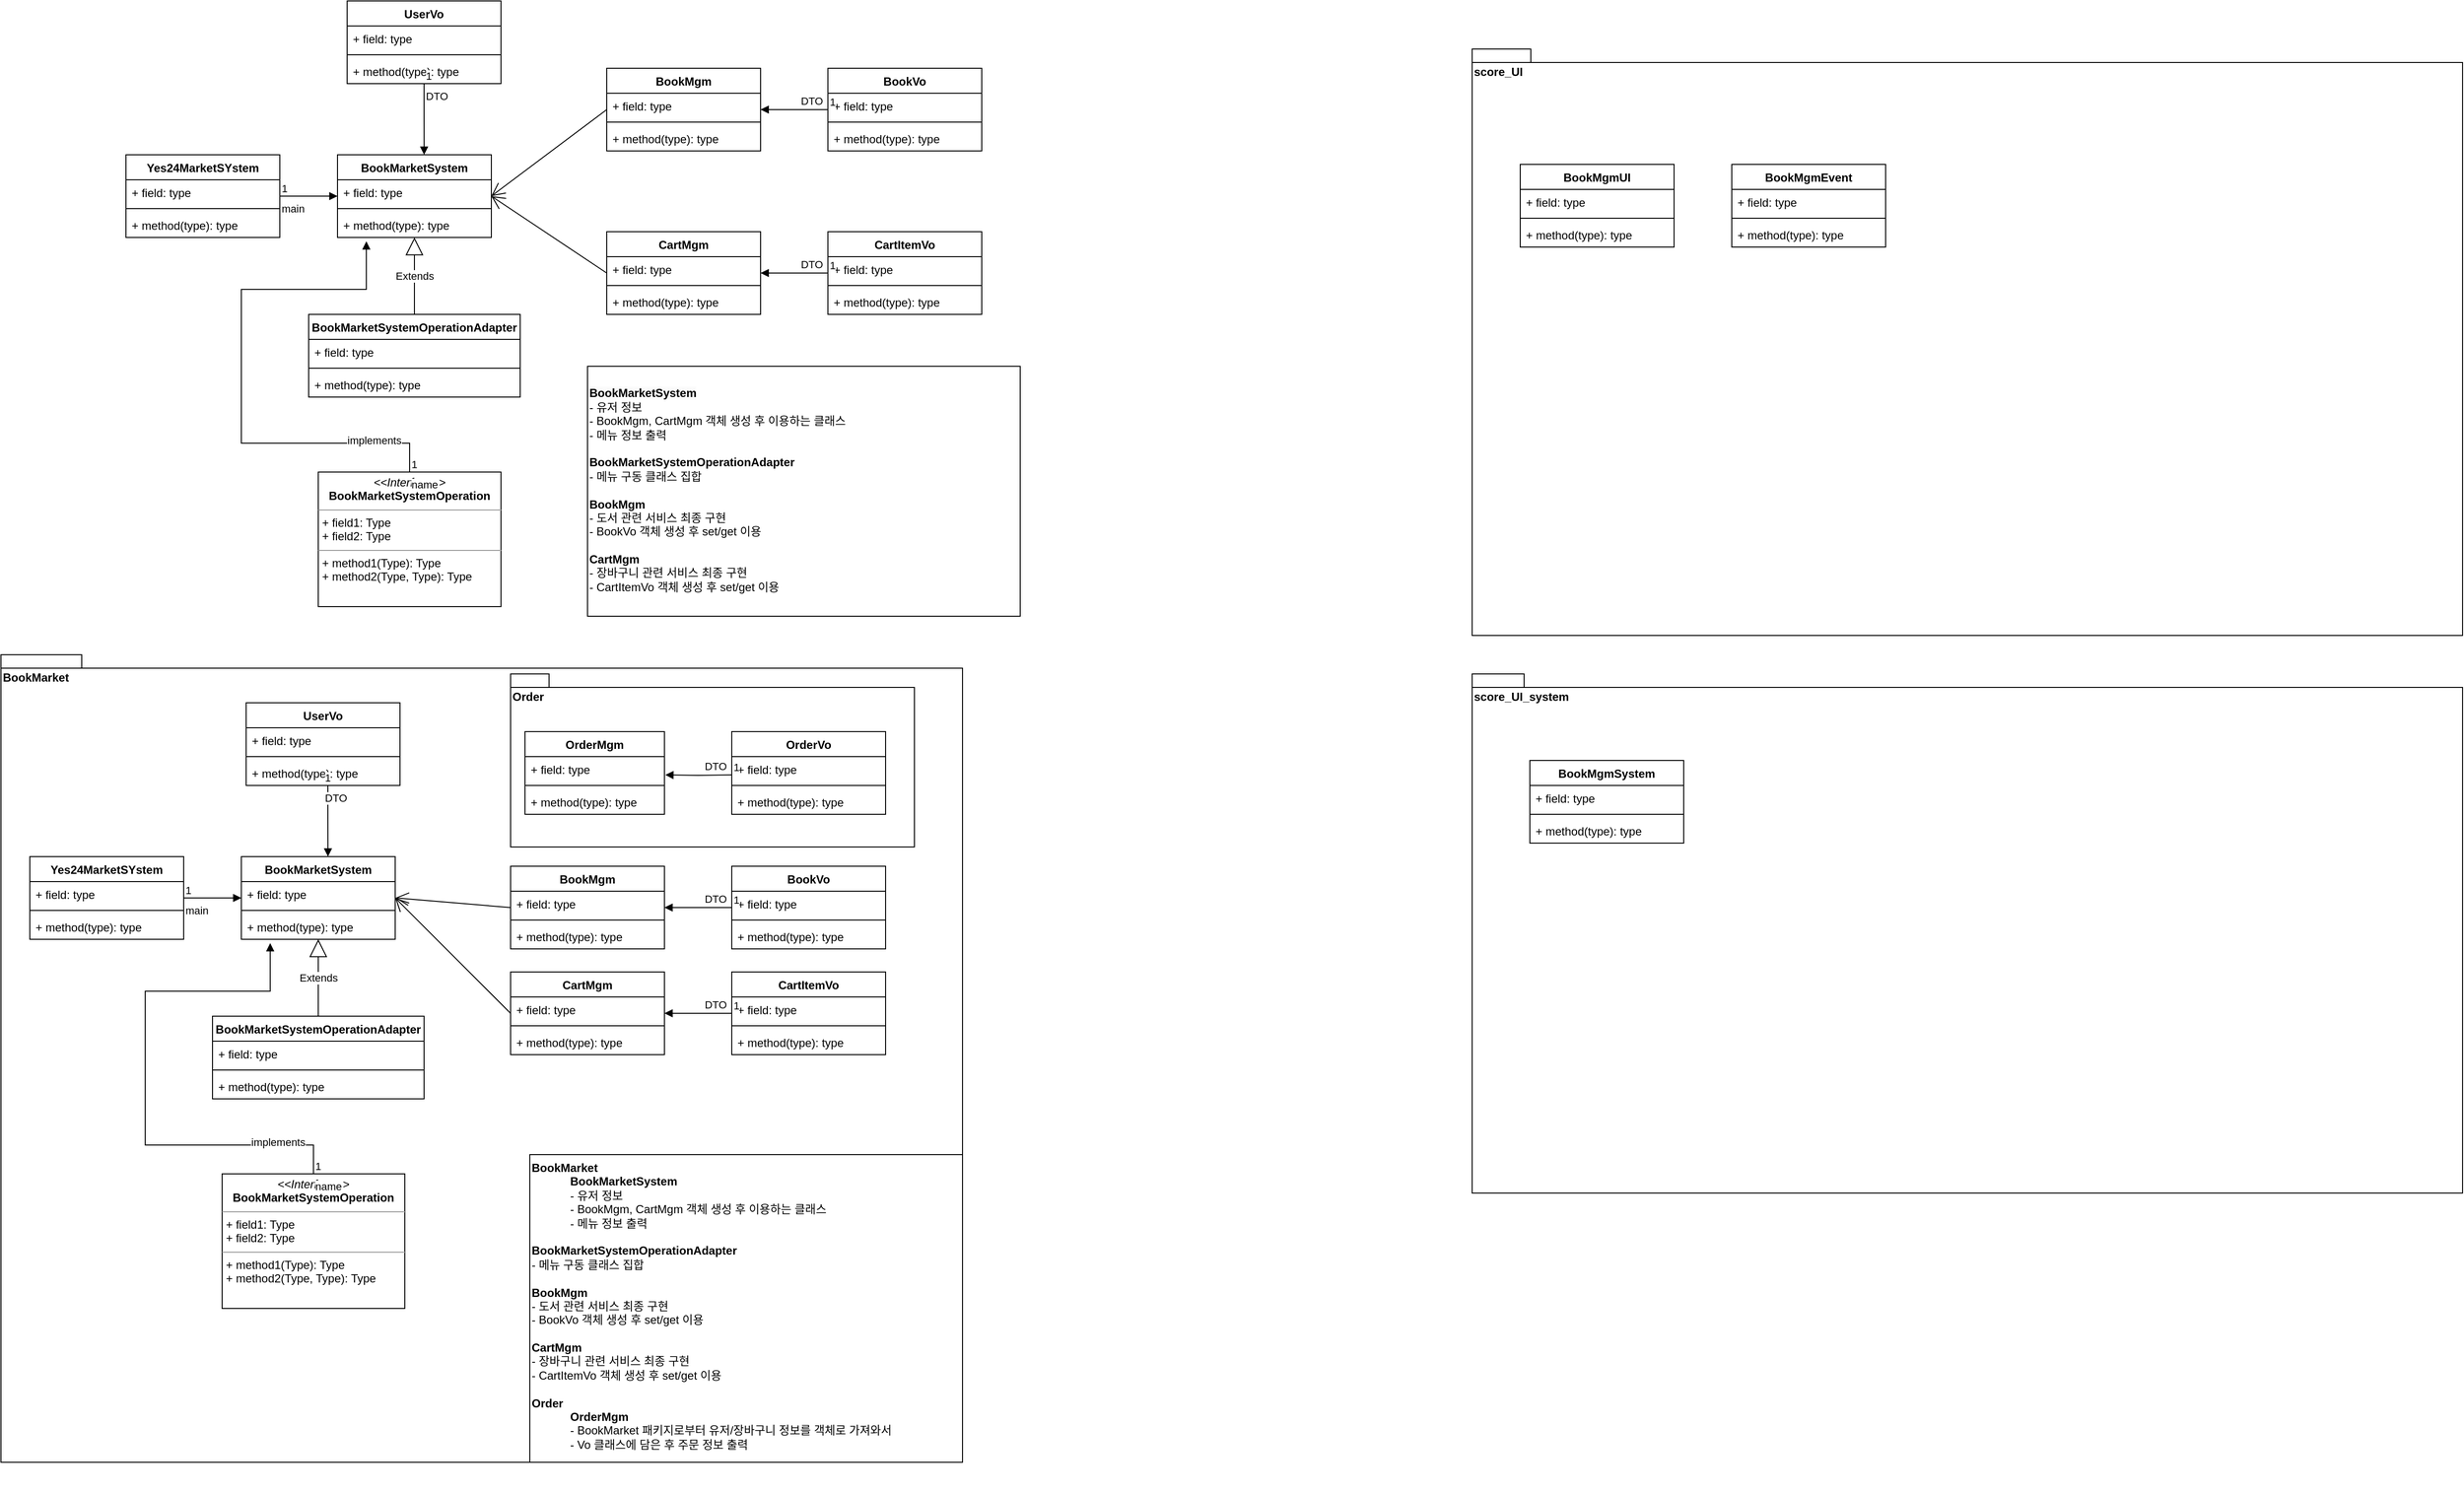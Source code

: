 <mxfile version="15.5.4" type="device"><diagram id="C5RBs43oDa-KdzZeNtuy" name="Page-1"><mxGraphModel dx="2778" dy="976" grid="1" gridSize="10" guides="1" tooltips="1" connect="1" arrows="1" fold="1" page="1" pageScale="1" pageWidth="827" pageHeight="1169" math="0" shadow="0"><root><mxCell id="WIyWlLk6GJQsqaUBKTNV-0"/><mxCell id="WIyWlLk6GJQsqaUBKTNV-1" parent="WIyWlLk6GJQsqaUBKTNV-0"/><mxCell id="LQN8bgo4I0z89hcwn47e-52" value="BookMarket" style="shape=folder;fontStyle=1;spacingTop=10;tabWidth=40;tabHeight=14;tabPosition=left;html=1;whiteSpace=wrap;align=left;verticalAlign=top;" parent="WIyWlLk6GJQsqaUBKTNV-1" vertex="1"><mxGeometry x="-370" y="720" width="1000" height="840" as="geometry"/></mxCell><mxCell id="460vNjcU1viaI7TTFJsn-0" value="BookMarketSystem" style="swimlane;fontStyle=1;align=center;verticalAlign=top;childLayout=stackLayout;horizontal=1;startSize=26;horizontalStack=0;resizeParent=1;resizeParentMax=0;resizeLast=0;collapsible=1;marginBottom=0;movable=1;resizable=1;rotatable=1;deletable=1;editable=1;connectable=1;" parent="WIyWlLk6GJQsqaUBKTNV-1" vertex="1"><mxGeometry x="-20" y="200" width="160" height="86" as="geometry"/></mxCell><mxCell id="460vNjcU1viaI7TTFJsn-1" value="+ field: type" style="text;strokeColor=none;fillColor=none;align=left;verticalAlign=top;spacingLeft=4;spacingRight=4;overflow=hidden;rotatable=0;points=[[0,0.5],[1,0.5]];portConstraint=eastwest;movable=0;resizable=0;deletable=0;editable=0;connectable=0;" parent="460vNjcU1viaI7TTFJsn-0" vertex="1"><mxGeometry y="26" width="160" height="26" as="geometry"/></mxCell><mxCell id="460vNjcU1viaI7TTFJsn-2" value="" style="line;strokeWidth=1;fillColor=none;align=left;verticalAlign=middle;spacingTop=-1;spacingLeft=3;spacingRight=3;rotatable=0;labelPosition=right;points=[];portConstraint=eastwest;movable=0;resizable=0;deletable=0;editable=0;connectable=0;" parent="460vNjcU1viaI7TTFJsn-0" vertex="1"><mxGeometry y="52" width="160" height="8" as="geometry"/></mxCell><mxCell id="460vNjcU1viaI7TTFJsn-3" value="+ method(type): type" style="text;strokeColor=none;fillColor=none;align=left;verticalAlign=top;spacingLeft=4;spacingRight=4;overflow=hidden;rotatable=0;points=[[0,0.5],[1,0.5]];portConstraint=eastwest;movable=0;resizable=0;deletable=0;editable=0;connectable=0;" parent="460vNjcU1viaI7TTFJsn-0" vertex="1"><mxGeometry y="60" width="160" height="26" as="geometry"/></mxCell><mxCell id="460vNjcU1viaI7TTFJsn-28" value="BookMarketSystemOperationAdapter&#10;&#10;" style="swimlane;fontStyle=1;align=center;verticalAlign=top;childLayout=stackLayout;horizontal=1;startSize=26;horizontalStack=0;resizeParent=1;resizeParentMax=0;resizeLast=0;collapsible=1;marginBottom=0;movable=1;resizable=1;rotatable=1;deletable=1;editable=1;connectable=1;" parent="WIyWlLk6GJQsqaUBKTNV-1" vertex="1"><mxGeometry x="-50" y="366" width="220" height="86" as="geometry"/></mxCell><mxCell id="460vNjcU1viaI7TTFJsn-29" value="+ field: type" style="text;strokeColor=none;fillColor=none;align=left;verticalAlign=top;spacingLeft=4;spacingRight=4;overflow=hidden;rotatable=1;points=[[0,0.5],[1,0.5]];portConstraint=eastwest;movable=1;resizable=1;deletable=1;editable=1;connectable=1;" parent="460vNjcU1viaI7TTFJsn-28" vertex="1"><mxGeometry y="26" width="220" height="26" as="geometry"/></mxCell><mxCell id="460vNjcU1viaI7TTFJsn-30" value="" style="line;strokeWidth=1;fillColor=none;align=left;verticalAlign=middle;spacingTop=-1;spacingLeft=3;spacingRight=3;rotatable=1;labelPosition=right;points=[];portConstraint=eastwest;movable=1;resizable=1;deletable=1;editable=1;connectable=1;" parent="460vNjcU1viaI7TTFJsn-28" vertex="1"><mxGeometry y="52" width="220" height="8" as="geometry"/></mxCell><mxCell id="460vNjcU1viaI7TTFJsn-31" value="+ method(type): type" style="text;strokeColor=none;fillColor=none;align=left;verticalAlign=top;spacingLeft=4;spacingRight=4;overflow=hidden;rotatable=1;points=[[0,0.5],[1,0.5]];portConstraint=eastwest;movable=1;resizable=1;deletable=1;editable=1;connectable=1;" parent="460vNjcU1viaI7TTFJsn-28" vertex="1"><mxGeometry y="60" width="220" height="26" as="geometry"/></mxCell><mxCell id="460vNjcU1viaI7TTFJsn-32" value="BookMgm&#10;" style="swimlane;fontStyle=1;align=center;verticalAlign=top;childLayout=stackLayout;horizontal=1;startSize=26;horizontalStack=0;resizeParent=1;resizeParentMax=0;resizeLast=0;collapsible=1;marginBottom=0;movable=1;resizable=1;rotatable=1;deletable=1;editable=1;connectable=1;" parent="WIyWlLk6GJQsqaUBKTNV-1" vertex="1"><mxGeometry x="260" y="110" width="160" height="86" as="geometry"/></mxCell><mxCell id="460vNjcU1viaI7TTFJsn-33" value="+ field: type" style="text;strokeColor=none;fillColor=none;align=left;verticalAlign=top;spacingLeft=4;spacingRight=4;overflow=hidden;rotatable=0;points=[[0,0.5],[1,0.5]];portConstraint=eastwest;movable=0;resizable=0;deletable=0;editable=0;connectable=0;" parent="460vNjcU1viaI7TTFJsn-32" vertex="1"><mxGeometry y="26" width="160" height="26" as="geometry"/></mxCell><mxCell id="460vNjcU1viaI7TTFJsn-34" value="" style="line;strokeWidth=1;fillColor=none;align=left;verticalAlign=middle;spacingTop=-1;spacingLeft=3;spacingRight=3;rotatable=0;labelPosition=right;points=[];portConstraint=eastwest;movable=0;resizable=0;deletable=0;editable=0;connectable=0;" parent="460vNjcU1viaI7TTFJsn-32" vertex="1"><mxGeometry y="52" width="160" height="8" as="geometry"/></mxCell><mxCell id="460vNjcU1viaI7TTFJsn-35" value="+ method(type): type" style="text;strokeColor=none;fillColor=none;align=left;verticalAlign=top;spacingLeft=4;spacingRight=4;overflow=hidden;rotatable=0;points=[[0,0.5],[1,0.5]];portConstraint=eastwest;movable=0;resizable=0;deletable=0;editable=0;connectable=0;" parent="460vNjcU1viaI7TTFJsn-32" vertex="1"><mxGeometry y="60" width="160" height="26" as="geometry"/></mxCell><mxCell id="460vNjcU1viaI7TTFJsn-36" value="BookVo" style="swimlane;fontStyle=1;align=center;verticalAlign=top;childLayout=stackLayout;horizontal=1;startSize=26;horizontalStack=0;resizeParent=1;resizeParentMax=0;resizeLast=0;collapsible=1;marginBottom=0;movable=1;resizable=1;rotatable=1;deletable=1;editable=1;connectable=1;" parent="WIyWlLk6GJQsqaUBKTNV-1" vertex="1"><mxGeometry x="490" y="110" width="160" height="86" as="geometry"/></mxCell><mxCell id="460vNjcU1viaI7TTFJsn-37" value="+ field: type" style="text;strokeColor=none;fillColor=none;align=left;verticalAlign=top;spacingLeft=4;spacingRight=4;overflow=hidden;rotatable=0;points=[[0,0.5],[1,0.5]];portConstraint=eastwest;movable=0;resizable=0;deletable=0;editable=0;connectable=0;" parent="460vNjcU1viaI7TTFJsn-36" vertex="1"><mxGeometry y="26" width="160" height="26" as="geometry"/></mxCell><mxCell id="460vNjcU1viaI7TTFJsn-38" value="" style="line;strokeWidth=1;fillColor=none;align=left;verticalAlign=middle;spacingTop=-1;spacingLeft=3;spacingRight=3;rotatable=0;labelPosition=right;points=[];portConstraint=eastwest;movable=0;resizable=0;deletable=0;editable=0;connectable=0;" parent="460vNjcU1viaI7TTFJsn-36" vertex="1"><mxGeometry y="52" width="160" height="8" as="geometry"/></mxCell><mxCell id="460vNjcU1viaI7TTFJsn-39" value="+ method(type): type" style="text;strokeColor=none;fillColor=none;align=left;verticalAlign=top;spacingLeft=4;spacingRight=4;overflow=hidden;rotatable=0;points=[[0,0.5],[1,0.5]];portConstraint=eastwest;movable=0;resizable=0;deletable=0;editable=0;connectable=0;" parent="460vNjcU1viaI7TTFJsn-36" vertex="1"><mxGeometry y="60" width="160" height="26" as="geometry"/></mxCell><mxCell id="460vNjcU1viaI7TTFJsn-40" value="CartItemVo" style="swimlane;fontStyle=1;align=center;verticalAlign=top;childLayout=stackLayout;horizontal=1;startSize=26;horizontalStack=0;resizeParent=1;resizeParentMax=0;resizeLast=0;collapsible=1;marginBottom=0;movable=1;resizable=1;rotatable=1;deletable=1;editable=1;connectable=1;" parent="WIyWlLk6GJQsqaUBKTNV-1" vertex="1"><mxGeometry x="490" y="280" width="160" height="86" as="geometry"/></mxCell><mxCell id="460vNjcU1viaI7TTFJsn-41" value="+ field: type" style="text;strokeColor=none;fillColor=none;align=left;verticalAlign=top;spacingLeft=4;spacingRight=4;overflow=hidden;rotatable=0;points=[[0,0.5],[1,0.5]];portConstraint=eastwest;movable=0;resizable=0;deletable=0;editable=0;connectable=0;" parent="460vNjcU1viaI7TTFJsn-40" vertex="1"><mxGeometry y="26" width="160" height="26" as="geometry"/></mxCell><mxCell id="460vNjcU1viaI7TTFJsn-42" value="" style="line;strokeWidth=1;fillColor=none;align=left;verticalAlign=middle;spacingTop=-1;spacingLeft=3;spacingRight=3;rotatable=0;labelPosition=right;points=[];portConstraint=eastwest;movable=0;resizable=0;deletable=0;editable=0;connectable=0;" parent="460vNjcU1viaI7TTFJsn-40" vertex="1"><mxGeometry y="52" width="160" height="8" as="geometry"/></mxCell><mxCell id="460vNjcU1viaI7TTFJsn-43" value="+ method(type): type" style="text;strokeColor=none;fillColor=none;align=left;verticalAlign=top;spacingLeft=4;spacingRight=4;overflow=hidden;rotatable=0;points=[[0,0.5],[1,0.5]];portConstraint=eastwest;movable=0;resizable=0;deletable=0;editable=0;connectable=0;" parent="460vNjcU1viaI7TTFJsn-40" vertex="1"><mxGeometry y="60" width="160" height="26" as="geometry"/></mxCell><mxCell id="460vNjcU1viaI7TTFJsn-44" value="CartMgm" style="swimlane;fontStyle=1;align=center;verticalAlign=top;childLayout=stackLayout;horizontal=1;startSize=26;horizontalStack=0;resizeParent=1;resizeParentMax=0;resizeLast=0;collapsible=1;marginBottom=0;movable=1;resizable=1;rotatable=1;deletable=1;editable=1;connectable=1;" parent="WIyWlLk6GJQsqaUBKTNV-1" vertex="1"><mxGeometry x="260" y="280" width="160" height="86" as="geometry"/></mxCell><mxCell id="460vNjcU1viaI7TTFJsn-45" value="+ field: type" style="text;strokeColor=none;fillColor=none;align=left;verticalAlign=top;spacingLeft=4;spacingRight=4;overflow=hidden;rotatable=0;points=[[0,0.5],[1,0.5]];portConstraint=eastwest;movable=0;resizable=0;deletable=0;editable=0;connectable=0;" parent="460vNjcU1viaI7TTFJsn-44" vertex="1"><mxGeometry y="26" width="160" height="26" as="geometry"/></mxCell><mxCell id="460vNjcU1viaI7TTFJsn-46" value="" style="line;strokeWidth=1;fillColor=none;align=left;verticalAlign=middle;spacingTop=-1;spacingLeft=3;spacingRight=3;rotatable=0;labelPosition=right;points=[];portConstraint=eastwest;movable=0;resizable=0;deletable=0;editable=0;connectable=0;" parent="460vNjcU1viaI7TTFJsn-44" vertex="1"><mxGeometry y="52" width="160" height="8" as="geometry"/></mxCell><mxCell id="460vNjcU1viaI7TTFJsn-47" value="+ method(type): type" style="text;strokeColor=none;fillColor=none;align=left;verticalAlign=top;spacingLeft=4;spacingRight=4;overflow=hidden;rotatable=0;points=[[0,0.5],[1,0.5]];portConstraint=eastwest;movable=0;resizable=0;deletable=0;editable=0;connectable=0;" parent="460vNjcU1viaI7TTFJsn-44" vertex="1"><mxGeometry y="60" width="160" height="26" as="geometry"/></mxCell><mxCell id="460vNjcU1viaI7TTFJsn-48" value="UserVo" style="swimlane;fontStyle=1;align=center;verticalAlign=top;childLayout=stackLayout;horizontal=1;startSize=26;horizontalStack=0;resizeParent=1;resizeParentMax=0;resizeLast=0;collapsible=1;marginBottom=0;movable=1;resizable=1;rotatable=1;deletable=1;editable=1;connectable=1;" parent="WIyWlLk6GJQsqaUBKTNV-1" vertex="1"><mxGeometry x="-10" y="40" width="160" height="86" as="geometry"/></mxCell><mxCell id="460vNjcU1viaI7TTFJsn-49" value="+ field: type" style="text;strokeColor=none;fillColor=none;align=left;verticalAlign=top;spacingLeft=4;spacingRight=4;overflow=hidden;rotatable=0;points=[[0,0.5],[1,0.5]];portConstraint=eastwest;movable=0;resizable=0;deletable=0;editable=0;connectable=0;" parent="460vNjcU1viaI7TTFJsn-48" vertex="1"><mxGeometry y="26" width="160" height="26" as="geometry"/></mxCell><mxCell id="460vNjcU1viaI7TTFJsn-50" value="" style="line;strokeWidth=1;fillColor=none;align=left;verticalAlign=middle;spacingTop=-1;spacingLeft=3;spacingRight=3;rotatable=0;labelPosition=right;points=[];portConstraint=eastwest;movable=0;resizable=0;deletable=0;editable=0;connectable=0;" parent="460vNjcU1viaI7TTFJsn-48" vertex="1"><mxGeometry y="52" width="160" height="8" as="geometry"/></mxCell><mxCell id="460vNjcU1viaI7TTFJsn-51" value="+ method(type): type" style="text;strokeColor=none;fillColor=none;align=left;verticalAlign=top;spacingLeft=4;spacingRight=4;overflow=hidden;rotatable=0;points=[[0,0.5],[1,0.5]];portConstraint=eastwest;movable=0;resizable=0;deletable=0;editable=0;connectable=0;" parent="460vNjcU1viaI7TTFJsn-48" vertex="1"><mxGeometry y="60" width="160" height="26" as="geometry"/></mxCell><mxCell id="460vNjcU1viaI7TTFJsn-52" value="Yes24MarketSYstem" style="swimlane;fontStyle=1;align=center;verticalAlign=top;childLayout=stackLayout;horizontal=1;startSize=26;horizontalStack=0;resizeParent=1;resizeParentMax=0;resizeLast=0;collapsible=1;marginBottom=0;movable=1;resizable=1;rotatable=1;deletable=1;editable=1;connectable=1;" parent="WIyWlLk6GJQsqaUBKTNV-1" vertex="1"><mxGeometry x="-240" y="200" width="160" height="86" as="geometry"/></mxCell><mxCell id="460vNjcU1viaI7TTFJsn-53" value="+ field: type" style="text;strokeColor=none;fillColor=none;align=left;verticalAlign=top;spacingLeft=4;spacingRight=4;overflow=hidden;rotatable=0;points=[[0,0.5],[1,0.5]];portConstraint=eastwest;movable=0;resizable=0;deletable=0;editable=0;connectable=0;" parent="460vNjcU1viaI7TTFJsn-52" vertex="1"><mxGeometry y="26" width="160" height="26" as="geometry"/></mxCell><mxCell id="460vNjcU1viaI7TTFJsn-54" value="" style="line;strokeWidth=1;fillColor=none;align=left;verticalAlign=middle;spacingTop=-1;spacingLeft=3;spacingRight=3;rotatable=0;labelPosition=right;points=[];portConstraint=eastwest;movable=0;resizable=0;deletable=0;editable=0;connectable=0;" parent="460vNjcU1viaI7TTFJsn-52" vertex="1"><mxGeometry y="52" width="160" height="8" as="geometry"/></mxCell><mxCell id="460vNjcU1viaI7TTFJsn-55" value="+ method(type): type" style="text;strokeColor=none;fillColor=none;align=left;verticalAlign=top;spacingLeft=4;spacingRight=4;overflow=hidden;rotatable=0;points=[[0,0.5],[1,0.5]];portConstraint=eastwest;movable=0;resizable=0;deletable=0;editable=0;connectable=0;" parent="460vNjcU1viaI7TTFJsn-52" vertex="1"><mxGeometry y="60" width="160" height="26" as="geometry"/></mxCell><mxCell id="460vNjcU1viaI7TTFJsn-57" value="&lt;p style=&quot;margin: 0px ; margin-top: 4px ; text-align: center&quot;&gt;&lt;i&gt;&amp;lt;&amp;lt;Interface&amp;gt;&amp;gt;&lt;/i&gt;&lt;br&gt;&lt;b&gt;BookMarketSystemOperation&lt;/b&gt;&lt;/p&gt;&lt;hr size=&quot;1&quot;&gt;&lt;p style=&quot;margin: 0px ; margin-left: 4px&quot;&gt;+ field1: Type&lt;br&gt;+ field2: Type&lt;/p&gt;&lt;hr size=&quot;1&quot;&gt;&lt;p style=&quot;margin: 0px ; margin-left: 4px&quot;&gt;+ method1(Type): Type&lt;br&gt;+ method2(Type, Type): Type&lt;/p&gt;" style="verticalAlign=top;align=left;overflow=fill;fontSize=12;fontFamily=Helvetica;html=1;" parent="WIyWlLk6GJQsqaUBKTNV-1" vertex="1"><mxGeometry x="-40" y="530" width="190" height="140" as="geometry"/></mxCell><mxCell id="460vNjcU1viaI7TTFJsn-60" value="Extends" style="endArrow=block;endSize=16;endFill=0;html=1;rounded=0;exitX=0.5;exitY=0;exitDx=0;exitDy=0;entryX=0.5;entryY=1;entryDx=0;entryDy=0;" parent="WIyWlLk6GJQsqaUBKTNV-1" source="460vNjcU1viaI7TTFJsn-28" target="460vNjcU1viaI7TTFJsn-0" edge="1"><mxGeometry width="160" relative="1" as="geometry"><mxPoint x="310" y="280" as="sourcePoint"/><mxPoint x="470" y="280" as="targetPoint"/></mxGeometry></mxCell><mxCell id="460vNjcU1viaI7TTFJsn-62" value="main" style="endArrow=block;endFill=1;html=1;edgeStyle=orthogonalEdgeStyle;align=left;verticalAlign=top;rounded=0;exitX=1;exitY=0.5;exitDx=0;exitDy=0;entryX=0;entryY=0.5;entryDx=0;entryDy=0;" parent="WIyWlLk6GJQsqaUBKTNV-1" source="460vNjcU1viaI7TTFJsn-52" target="460vNjcU1viaI7TTFJsn-0" edge="1"><mxGeometry x="-1" relative="1" as="geometry"><mxPoint x="310" y="280" as="sourcePoint"/><mxPoint x="470" y="280" as="targetPoint"/></mxGeometry></mxCell><mxCell id="460vNjcU1viaI7TTFJsn-63" value="1" style="edgeLabel;resizable=0;html=1;align=left;verticalAlign=bottom;" parent="460vNjcU1viaI7TTFJsn-62" connectable="0" vertex="1"><mxGeometry x="-1" relative="1" as="geometry"/></mxCell><mxCell id="460vNjcU1viaI7TTFJsn-64" value="DTO" style="endArrow=block;endFill=1;html=1;edgeStyle=orthogonalEdgeStyle;align=left;verticalAlign=top;rounded=0;exitX=0.5;exitY=1;exitDx=0;exitDy=0;entryX=0.563;entryY=0;entryDx=0;entryDy=0;entryPerimeter=0;" parent="WIyWlLk6GJQsqaUBKTNV-1" source="460vNjcU1viaI7TTFJsn-48" target="460vNjcU1viaI7TTFJsn-0" edge="1"><mxGeometry x="-1" relative="1" as="geometry"><mxPoint x="220" y="160" as="sourcePoint"/><mxPoint x="380" y="160" as="targetPoint"/><Array as="points"><mxPoint x="70" y="160"/><mxPoint x="70" y="160"/></Array></mxGeometry></mxCell><mxCell id="460vNjcU1viaI7TTFJsn-65" value="1" style="edgeLabel;resizable=0;html=1;align=left;verticalAlign=bottom;" parent="460vNjcU1viaI7TTFJsn-64" connectable="0" vertex="1"><mxGeometry x="-1" relative="1" as="geometry"/></mxCell><mxCell id="460vNjcU1viaI7TTFJsn-66" value="name" style="endArrow=block;endFill=1;html=1;edgeStyle=orthogonalEdgeStyle;align=left;verticalAlign=top;rounded=0;exitX=0.5;exitY=0;exitDx=0;exitDy=0;" parent="WIyWlLk6GJQsqaUBKTNV-1" source="460vNjcU1viaI7TTFJsn-57" edge="1"><mxGeometry x="-1" relative="1" as="geometry"><mxPoint x="220" y="490" as="sourcePoint"/><mxPoint x="10" y="290" as="targetPoint"/><Array as="points"><mxPoint x="55" y="500"/><mxPoint x="-120" y="500"/><mxPoint x="-120" y="340"/><mxPoint x="10" y="340"/></Array></mxGeometry></mxCell><mxCell id="460vNjcU1viaI7TTFJsn-67" value="1" style="edgeLabel;resizable=0;html=1;align=left;verticalAlign=bottom;" parent="460vNjcU1viaI7TTFJsn-66" connectable="0" vertex="1"><mxGeometry x="-1" relative="1" as="geometry"/></mxCell><mxCell id="460vNjcU1viaI7TTFJsn-68" value="implements" style="edgeLabel;html=1;align=center;verticalAlign=middle;resizable=0;points=[];" parent="460vNjcU1viaI7TTFJsn-66" vertex="1" connectable="0"><mxGeometry x="-0.755" y="-3" relative="1" as="geometry"><mxPoint as="offset"/></mxGeometry></mxCell><mxCell id="460vNjcU1viaI7TTFJsn-69" value="DTO" style="endArrow=block;endFill=1;html=1;edgeStyle=orthogonalEdgeStyle;align=right;verticalAlign=bottom;rounded=0;exitX=0;exitY=0.5;exitDx=0;exitDy=0;entryX=1;entryY=0.5;entryDx=0;entryDy=0;labelPosition=left;verticalLabelPosition=top;" parent="WIyWlLk6GJQsqaUBKTNV-1" source="460vNjcU1viaI7TTFJsn-36" target="460vNjcU1viaI7TTFJsn-32" edge="1"><mxGeometry x="-0.892" relative="1" as="geometry"><mxPoint x="140" y="136.0" as="sourcePoint"/><mxPoint x="140.08" y="210" as="targetPoint"/><Array as="points"/><mxPoint as="offset"/></mxGeometry></mxCell><mxCell id="460vNjcU1viaI7TTFJsn-70" value="1" style="edgeLabel;resizable=0;html=1;align=left;verticalAlign=bottom;" parent="460vNjcU1viaI7TTFJsn-69" connectable="0" vertex="1"><mxGeometry x="-1" relative="1" as="geometry"/></mxCell><mxCell id="460vNjcU1viaI7TTFJsn-76" value="DTO" style="endArrow=block;endFill=1;html=1;edgeStyle=orthogonalEdgeStyle;align=right;verticalAlign=bottom;rounded=0;exitX=0;exitY=0.5;exitDx=0;exitDy=0;entryX=1;entryY=0.5;entryDx=0;entryDy=0;labelPosition=left;verticalLabelPosition=top;" parent="WIyWlLk6GJQsqaUBKTNV-1" source="460vNjcU1viaI7TTFJsn-40" target="460vNjcU1viaI7TTFJsn-44" edge="1"><mxGeometry x="-0.892" relative="1" as="geometry"><mxPoint x="500" y="212.0" as="sourcePoint"/><mxPoint x="430" y="212.0" as="targetPoint"/><Array as="points"/><mxPoint as="offset"/></mxGeometry></mxCell><mxCell id="460vNjcU1viaI7TTFJsn-77" value="1" style="edgeLabel;resizable=0;html=1;align=left;verticalAlign=bottom;" parent="460vNjcU1viaI7TTFJsn-76" connectable="0" vertex="1"><mxGeometry x="-1" relative="1" as="geometry"/></mxCell><mxCell id="460vNjcU1viaI7TTFJsn-78" value="" style="endArrow=open;endFill=1;endSize=12;html=1;rounded=0;exitX=0;exitY=0.5;exitDx=0;exitDy=0;entryX=1;entryY=0.5;entryDx=0;entryDy=0;" parent="WIyWlLk6GJQsqaUBKTNV-1" source="460vNjcU1viaI7TTFJsn-32" target="460vNjcU1viaI7TTFJsn-0" edge="1"><mxGeometry width="160" relative="1" as="geometry"><mxPoint x="220" y="270" as="sourcePoint"/><mxPoint x="380" y="270" as="targetPoint"/></mxGeometry></mxCell><mxCell id="460vNjcU1viaI7TTFJsn-79" value="" style="endArrow=open;endFill=1;endSize=12;html=1;rounded=0;exitX=0;exitY=0.5;exitDx=0;exitDy=0;entryX=1;entryY=0.5;entryDx=0;entryDy=0;" parent="WIyWlLk6GJQsqaUBKTNV-1" source="460vNjcU1viaI7TTFJsn-44" target="460vNjcU1viaI7TTFJsn-0" edge="1"><mxGeometry width="160" relative="1" as="geometry"><mxPoint x="220" y="270" as="sourcePoint"/><mxPoint x="380" y="270" as="targetPoint"/></mxGeometry></mxCell><mxCell id="hhYMXP6VlpOht1bkVE_R-0" value="&lt;br&gt;&lt;span style=&quot;color: rgb(0, 0, 0); font-family: Helvetica; font-size: 12px; font-style: normal; font-variant-ligatures: normal; font-variant-caps: normal; font-weight: 700; letter-spacing: normal; orphans: 2; text-indent: 0px; text-transform: none; widows: 2; word-spacing: 0px; -webkit-text-stroke-width: 0px; background-color: rgb(251, 251, 251); text-decoration-thickness: initial; text-decoration-style: initial; text-decoration-color: initial; float: none; display: inline !important;&quot;&gt;BookMarketSystem&lt;/span&gt;&lt;br&gt;- 유저 정보&lt;br&gt;- BookMgm, CartMgm 객체 생성 후 이용하는 클래스&lt;br&gt;- 메뉴 정보 출력&lt;br&gt;&lt;br&gt;&lt;b&gt;BookMarketSystemOperationAdapter&lt;/b&gt;&lt;br&gt;&lt;div style=&quot;border-color: var(--border-color); padding: 0px; margin: 0px;&quot;&gt;- 메뉴 구동 클래스 집합&lt;/div&gt;&lt;div style=&quot;border-color: var(--border-color); padding: 0px; margin: 0px;&quot;&gt;&lt;br&gt;&lt;/div&gt;&lt;div style=&quot;border-color: var(--border-color); padding: 0px; margin: 0px;&quot;&gt;&lt;b&gt;BookMgm&lt;/b&gt;&lt;div style=&quot;border-color: var(--border-color); padding: 0px; margin: 0px;&quot;&gt;- 도서 관련 서비스 최종 구현&lt;/div&gt;&lt;div style=&quot;border-color: var(--border-color); padding: 0px; margin: 0px;&quot;&gt;- BookVo 객체 생성 후 set/get 이용&lt;/div&gt;&lt;div style=&quot;border-color: var(--border-color); padding: 0px; margin: 0px;&quot;&gt;&lt;br&gt;&lt;/div&gt;&lt;div style=&quot;border-color: var(--border-color); padding: 0px; margin: 0px;&quot;&gt;&lt;b&gt;CartMgm&lt;/b&gt;&lt;/div&gt;&lt;div style=&quot;border-color: var(--border-color); padding: 0px; margin: 0px;&quot;&gt;- 장바구니 관련 서비스 최종 구현&lt;/div&gt;&lt;div style=&quot;border-color: var(--border-color); padding: 0px; margin: 0px;&quot;&gt;- CartItemVo 객체 생성 후 set/get 이용&lt;/div&gt;&lt;/div&gt;" style="whiteSpace=wrap;html=1;align=left;verticalAlign=top;" parent="WIyWlLk6GJQsqaUBKTNV-1" vertex="1"><mxGeometry x="240" y="420" width="450" height="260" as="geometry"/></mxCell><mxCell id="LQN8bgo4I0z89hcwn47e-0" value="BookMarketSystem" style="swimlane;fontStyle=1;align=center;verticalAlign=top;childLayout=stackLayout;horizontal=1;startSize=26;horizontalStack=0;resizeParent=1;resizeParentMax=0;resizeLast=0;collapsible=1;marginBottom=0;movable=1;resizable=1;rotatable=1;deletable=1;editable=1;connectable=1;" parent="WIyWlLk6GJQsqaUBKTNV-1" vertex="1"><mxGeometry x="-120" y="930" width="160" height="86" as="geometry"/></mxCell><mxCell id="LQN8bgo4I0z89hcwn47e-1" value="+ field: type" style="text;strokeColor=none;fillColor=none;align=left;verticalAlign=top;spacingLeft=4;spacingRight=4;overflow=hidden;rotatable=0;points=[[0,0.5],[1,0.5]];portConstraint=eastwest;movable=0;resizable=0;deletable=0;editable=0;connectable=0;" parent="LQN8bgo4I0z89hcwn47e-0" vertex="1"><mxGeometry y="26" width="160" height="26" as="geometry"/></mxCell><mxCell id="LQN8bgo4I0z89hcwn47e-2" value="" style="line;strokeWidth=1;fillColor=none;align=left;verticalAlign=middle;spacingTop=-1;spacingLeft=3;spacingRight=3;rotatable=0;labelPosition=right;points=[];portConstraint=eastwest;movable=0;resizable=0;deletable=0;editable=0;connectable=0;" parent="LQN8bgo4I0z89hcwn47e-0" vertex="1"><mxGeometry y="52" width="160" height="8" as="geometry"/></mxCell><mxCell id="LQN8bgo4I0z89hcwn47e-3" value="+ method(type): type" style="text;strokeColor=none;fillColor=none;align=left;verticalAlign=top;spacingLeft=4;spacingRight=4;overflow=hidden;rotatable=0;points=[[0,0.5],[1,0.5]];portConstraint=eastwest;movable=0;resizable=0;deletable=0;editable=0;connectable=0;" parent="LQN8bgo4I0z89hcwn47e-0" vertex="1"><mxGeometry y="60" width="160" height="26" as="geometry"/></mxCell><mxCell id="LQN8bgo4I0z89hcwn47e-4" value="BookMarketSystemOperationAdapter&#10;&#10;" style="swimlane;fontStyle=1;align=center;verticalAlign=top;childLayout=stackLayout;horizontal=1;startSize=26;horizontalStack=0;resizeParent=1;resizeParentMax=0;resizeLast=0;collapsible=1;marginBottom=0;movable=1;resizable=1;rotatable=1;deletable=1;editable=1;connectable=1;" parent="WIyWlLk6GJQsqaUBKTNV-1" vertex="1"><mxGeometry x="-150" y="1096" width="220" height="86" as="geometry"/></mxCell><mxCell id="LQN8bgo4I0z89hcwn47e-5" value="+ field: type" style="text;strokeColor=none;fillColor=none;align=left;verticalAlign=top;spacingLeft=4;spacingRight=4;overflow=hidden;rotatable=1;points=[[0,0.5],[1,0.5]];portConstraint=eastwest;movable=1;resizable=1;deletable=1;editable=1;connectable=1;" parent="LQN8bgo4I0z89hcwn47e-4" vertex="1"><mxGeometry y="26" width="220" height="26" as="geometry"/></mxCell><mxCell id="LQN8bgo4I0z89hcwn47e-6" value="" style="line;strokeWidth=1;fillColor=none;align=left;verticalAlign=middle;spacingTop=-1;spacingLeft=3;spacingRight=3;rotatable=1;labelPosition=right;points=[];portConstraint=eastwest;movable=1;resizable=1;deletable=1;editable=1;connectable=1;" parent="LQN8bgo4I0z89hcwn47e-4" vertex="1"><mxGeometry y="52" width="220" height="8" as="geometry"/></mxCell><mxCell id="LQN8bgo4I0z89hcwn47e-7" value="+ method(type): type" style="text;strokeColor=none;fillColor=none;align=left;verticalAlign=top;spacingLeft=4;spacingRight=4;overflow=hidden;rotatable=1;points=[[0,0.5],[1,0.5]];portConstraint=eastwest;movable=1;resizable=1;deletable=1;editable=1;connectable=1;" parent="LQN8bgo4I0z89hcwn47e-4" vertex="1"><mxGeometry y="60" width="220" height="26" as="geometry"/></mxCell><mxCell id="LQN8bgo4I0z89hcwn47e-8" value="BookMgm&#10;" style="swimlane;fontStyle=1;align=center;verticalAlign=top;childLayout=stackLayout;horizontal=1;startSize=26;horizontalStack=0;resizeParent=1;resizeParentMax=0;resizeLast=0;collapsible=1;marginBottom=0;movable=1;resizable=1;rotatable=1;deletable=1;editable=1;connectable=1;" parent="WIyWlLk6GJQsqaUBKTNV-1" vertex="1"><mxGeometry x="160" y="940" width="160" height="86" as="geometry"/></mxCell><mxCell id="LQN8bgo4I0z89hcwn47e-9" value="+ field: type" style="text;strokeColor=none;fillColor=none;align=left;verticalAlign=top;spacingLeft=4;spacingRight=4;overflow=hidden;rotatable=0;points=[[0,0.5],[1,0.5]];portConstraint=eastwest;movable=0;resizable=0;deletable=0;editable=0;connectable=0;" parent="LQN8bgo4I0z89hcwn47e-8" vertex="1"><mxGeometry y="26" width="160" height="26" as="geometry"/></mxCell><mxCell id="LQN8bgo4I0z89hcwn47e-10" value="" style="line;strokeWidth=1;fillColor=none;align=left;verticalAlign=middle;spacingTop=-1;spacingLeft=3;spacingRight=3;rotatable=0;labelPosition=right;points=[];portConstraint=eastwest;movable=0;resizable=0;deletable=0;editable=0;connectable=0;" parent="LQN8bgo4I0z89hcwn47e-8" vertex="1"><mxGeometry y="52" width="160" height="8" as="geometry"/></mxCell><mxCell id="LQN8bgo4I0z89hcwn47e-11" value="+ method(type): type" style="text;strokeColor=none;fillColor=none;align=left;verticalAlign=top;spacingLeft=4;spacingRight=4;overflow=hidden;rotatable=0;points=[[0,0.5],[1,0.5]];portConstraint=eastwest;movable=0;resizable=0;deletable=0;editable=0;connectable=0;" parent="LQN8bgo4I0z89hcwn47e-8" vertex="1"><mxGeometry y="60" width="160" height="26" as="geometry"/></mxCell><mxCell id="LQN8bgo4I0z89hcwn47e-12" value="BookVo" style="swimlane;fontStyle=1;align=center;verticalAlign=top;childLayout=stackLayout;horizontal=1;startSize=26;horizontalStack=0;resizeParent=1;resizeParentMax=0;resizeLast=0;collapsible=1;marginBottom=0;movable=1;resizable=1;rotatable=1;deletable=1;editable=1;connectable=1;" parent="WIyWlLk6GJQsqaUBKTNV-1" vertex="1"><mxGeometry x="390" y="940" width="160" height="86" as="geometry"/></mxCell><mxCell id="LQN8bgo4I0z89hcwn47e-13" value="+ field: type" style="text;strokeColor=none;fillColor=none;align=left;verticalAlign=top;spacingLeft=4;spacingRight=4;overflow=hidden;rotatable=0;points=[[0,0.5],[1,0.5]];portConstraint=eastwest;movable=0;resizable=0;deletable=0;editable=0;connectable=0;" parent="LQN8bgo4I0z89hcwn47e-12" vertex="1"><mxGeometry y="26" width="160" height="26" as="geometry"/></mxCell><mxCell id="LQN8bgo4I0z89hcwn47e-14" value="" style="line;strokeWidth=1;fillColor=none;align=left;verticalAlign=middle;spacingTop=-1;spacingLeft=3;spacingRight=3;rotatable=0;labelPosition=right;points=[];portConstraint=eastwest;movable=0;resizable=0;deletable=0;editable=0;connectable=0;" parent="LQN8bgo4I0z89hcwn47e-12" vertex="1"><mxGeometry y="52" width="160" height="8" as="geometry"/></mxCell><mxCell id="LQN8bgo4I0z89hcwn47e-15" value="+ method(type): type" style="text;strokeColor=none;fillColor=none;align=left;verticalAlign=top;spacingLeft=4;spacingRight=4;overflow=hidden;rotatable=0;points=[[0,0.5],[1,0.5]];portConstraint=eastwest;movable=0;resizable=0;deletable=0;editable=0;connectable=0;" parent="LQN8bgo4I0z89hcwn47e-12" vertex="1"><mxGeometry y="60" width="160" height="26" as="geometry"/></mxCell><mxCell id="LQN8bgo4I0z89hcwn47e-16" value="CartItemVo" style="swimlane;fontStyle=1;align=center;verticalAlign=top;childLayout=stackLayout;horizontal=1;startSize=26;horizontalStack=0;resizeParent=1;resizeParentMax=0;resizeLast=0;collapsible=1;marginBottom=0;movable=1;resizable=1;rotatable=1;deletable=1;editable=1;connectable=1;" parent="WIyWlLk6GJQsqaUBKTNV-1" vertex="1"><mxGeometry x="390" y="1050" width="160" height="86" as="geometry"/></mxCell><mxCell id="LQN8bgo4I0z89hcwn47e-17" value="+ field: type" style="text;strokeColor=none;fillColor=none;align=left;verticalAlign=top;spacingLeft=4;spacingRight=4;overflow=hidden;rotatable=0;points=[[0,0.5],[1,0.5]];portConstraint=eastwest;movable=0;resizable=0;deletable=0;editable=0;connectable=0;" parent="LQN8bgo4I0z89hcwn47e-16" vertex="1"><mxGeometry y="26" width="160" height="26" as="geometry"/></mxCell><mxCell id="LQN8bgo4I0z89hcwn47e-18" value="" style="line;strokeWidth=1;fillColor=none;align=left;verticalAlign=middle;spacingTop=-1;spacingLeft=3;spacingRight=3;rotatable=0;labelPosition=right;points=[];portConstraint=eastwest;movable=0;resizable=0;deletable=0;editable=0;connectable=0;" parent="LQN8bgo4I0z89hcwn47e-16" vertex="1"><mxGeometry y="52" width="160" height="8" as="geometry"/></mxCell><mxCell id="LQN8bgo4I0z89hcwn47e-19" value="+ method(type): type" style="text;strokeColor=none;fillColor=none;align=left;verticalAlign=top;spacingLeft=4;spacingRight=4;overflow=hidden;rotatable=0;points=[[0,0.5],[1,0.5]];portConstraint=eastwest;movable=0;resizable=0;deletable=0;editable=0;connectable=0;" parent="LQN8bgo4I0z89hcwn47e-16" vertex="1"><mxGeometry y="60" width="160" height="26" as="geometry"/></mxCell><mxCell id="LQN8bgo4I0z89hcwn47e-20" value="CartMgm" style="swimlane;fontStyle=1;align=center;verticalAlign=top;childLayout=stackLayout;horizontal=1;startSize=26;horizontalStack=0;resizeParent=1;resizeParentMax=0;resizeLast=0;collapsible=1;marginBottom=0;movable=1;resizable=1;rotatable=1;deletable=1;editable=1;connectable=1;" parent="WIyWlLk6GJQsqaUBKTNV-1" vertex="1"><mxGeometry x="160" y="1050" width="160" height="86" as="geometry"/></mxCell><mxCell id="LQN8bgo4I0z89hcwn47e-21" value="+ field: type" style="text;strokeColor=none;fillColor=none;align=left;verticalAlign=top;spacingLeft=4;spacingRight=4;overflow=hidden;rotatable=0;points=[[0,0.5],[1,0.5]];portConstraint=eastwest;movable=0;resizable=0;deletable=0;editable=0;connectable=0;" parent="LQN8bgo4I0z89hcwn47e-20" vertex="1"><mxGeometry y="26" width="160" height="26" as="geometry"/></mxCell><mxCell id="LQN8bgo4I0z89hcwn47e-22" value="" style="line;strokeWidth=1;fillColor=none;align=left;verticalAlign=middle;spacingTop=-1;spacingLeft=3;spacingRight=3;rotatable=0;labelPosition=right;points=[];portConstraint=eastwest;movable=0;resizable=0;deletable=0;editable=0;connectable=0;" parent="LQN8bgo4I0z89hcwn47e-20" vertex="1"><mxGeometry y="52" width="160" height="8" as="geometry"/></mxCell><mxCell id="LQN8bgo4I0z89hcwn47e-23" value="+ method(type): type" style="text;strokeColor=none;fillColor=none;align=left;verticalAlign=top;spacingLeft=4;spacingRight=4;overflow=hidden;rotatable=0;points=[[0,0.5],[1,0.5]];portConstraint=eastwest;movable=0;resizable=0;deletable=0;editable=0;connectable=0;" parent="LQN8bgo4I0z89hcwn47e-20" vertex="1"><mxGeometry y="60" width="160" height="26" as="geometry"/></mxCell><mxCell id="LQN8bgo4I0z89hcwn47e-24" value="UserVo" style="swimlane;fontStyle=1;align=center;verticalAlign=top;childLayout=stackLayout;horizontal=1;startSize=26;horizontalStack=0;resizeParent=1;resizeParentMax=0;resizeLast=0;collapsible=1;marginBottom=0;movable=1;resizable=1;rotatable=1;deletable=1;editable=1;connectable=1;" parent="WIyWlLk6GJQsqaUBKTNV-1" vertex="1"><mxGeometry x="-115" y="770" width="160" height="86" as="geometry"/></mxCell><mxCell id="LQN8bgo4I0z89hcwn47e-25" value="+ field: type" style="text;strokeColor=none;fillColor=none;align=left;verticalAlign=top;spacingLeft=4;spacingRight=4;overflow=hidden;rotatable=0;points=[[0,0.5],[1,0.5]];portConstraint=eastwest;movable=0;resizable=0;deletable=0;editable=0;connectable=0;" parent="LQN8bgo4I0z89hcwn47e-24" vertex="1"><mxGeometry y="26" width="160" height="26" as="geometry"/></mxCell><mxCell id="LQN8bgo4I0z89hcwn47e-26" value="" style="line;strokeWidth=1;fillColor=none;align=left;verticalAlign=middle;spacingTop=-1;spacingLeft=3;spacingRight=3;rotatable=0;labelPosition=right;points=[];portConstraint=eastwest;movable=0;resizable=0;deletable=0;editable=0;connectable=0;" parent="LQN8bgo4I0z89hcwn47e-24" vertex="1"><mxGeometry y="52" width="160" height="8" as="geometry"/></mxCell><mxCell id="LQN8bgo4I0z89hcwn47e-27" value="+ method(type): type" style="text;strokeColor=none;fillColor=none;align=left;verticalAlign=top;spacingLeft=4;spacingRight=4;overflow=hidden;rotatable=0;points=[[0,0.5],[1,0.5]];portConstraint=eastwest;movable=0;resizable=0;deletable=0;editable=0;connectable=0;" parent="LQN8bgo4I0z89hcwn47e-24" vertex="1"><mxGeometry y="60" width="160" height="26" as="geometry"/></mxCell><mxCell id="LQN8bgo4I0z89hcwn47e-28" value="Yes24MarketSYstem" style="swimlane;fontStyle=1;align=center;verticalAlign=top;childLayout=stackLayout;horizontal=1;startSize=26;horizontalStack=0;resizeParent=1;resizeParentMax=0;resizeLast=0;collapsible=1;marginBottom=0;movable=1;resizable=1;rotatable=1;deletable=1;editable=1;connectable=1;" parent="WIyWlLk6GJQsqaUBKTNV-1" vertex="1"><mxGeometry x="-340" y="930" width="160" height="86" as="geometry"/></mxCell><mxCell id="LQN8bgo4I0z89hcwn47e-29" value="+ field: type" style="text;strokeColor=none;fillColor=none;align=left;verticalAlign=top;spacingLeft=4;spacingRight=4;overflow=hidden;rotatable=0;points=[[0,0.5],[1,0.5]];portConstraint=eastwest;movable=0;resizable=0;deletable=0;editable=0;connectable=0;" parent="LQN8bgo4I0z89hcwn47e-28" vertex="1"><mxGeometry y="26" width="160" height="26" as="geometry"/></mxCell><mxCell id="LQN8bgo4I0z89hcwn47e-30" value="" style="line;strokeWidth=1;fillColor=none;align=left;verticalAlign=middle;spacingTop=-1;spacingLeft=3;spacingRight=3;rotatable=0;labelPosition=right;points=[];portConstraint=eastwest;movable=0;resizable=0;deletable=0;editable=0;connectable=0;" parent="LQN8bgo4I0z89hcwn47e-28" vertex="1"><mxGeometry y="52" width="160" height="8" as="geometry"/></mxCell><mxCell id="LQN8bgo4I0z89hcwn47e-31" value="+ method(type): type" style="text;strokeColor=none;fillColor=none;align=left;verticalAlign=top;spacingLeft=4;spacingRight=4;overflow=hidden;rotatable=0;points=[[0,0.5],[1,0.5]];portConstraint=eastwest;movable=0;resizable=0;deletable=0;editable=0;connectable=0;" parent="LQN8bgo4I0z89hcwn47e-28" vertex="1"><mxGeometry y="60" width="160" height="26" as="geometry"/></mxCell><mxCell id="LQN8bgo4I0z89hcwn47e-32" value="&lt;p style=&quot;margin: 0px ; margin-top: 4px ; text-align: center&quot;&gt;&lt;i&gt;&amp;lt;&amp;lt;Interface&amp;gt;&amp;gt;&lt;/i&gt;&lt;br&gt;&lt;b&gt;BookMarketSystemOperation&lt;/b&gt;&lt;/p&gt;&lt;hr size=&quot;1&quot;&gt;&lt;p style=&quot;margin: 0px ; margin-left: 4px&quot;&gt;+ field1: Type&lt;br&gt;+ field2: Type&lt;/p&gt;&lt;hr size=&quot;1&quot;&gt;&lt;p style=&quot;margin: 0px ; margin-left: 4px&quot;&gt;+ method1(Type): Type&lt;br&gt;+ method2(Type, Type): Type&lt;/p&gt;" style="verticalAlign=top;align=left;overflow=fill;fontSize=12;fontFamily=Helvetica;html=1;" parent="WIyWlLk6GJQsqaUBKTNV-1" vertex="1"><mxGeometry x="-140" y="1260" width="190" height="140" as="geometry"/></mxCell><mxCell id="LQN8bgo4I0z89hcwn47e-33" value="Extends" style="endArrow=block;endSize=16;endFill=0;html=1;rounded=0;exitX=0.5;exitY=0;exitDx=0;exitDy=0;entryX=0.5;entryY=1;entryDx=0;entryDy=0;" parent="WIyWlLk6GJQsqaUBKTNV-1" source="LQN8bgo4I0z89hcwn47e-4" target="LQN8bgo4I0z89hcwn47e-0" edge="1"><mxGeometry width="160" relative="1" as="geometry"><mxPoint x="210" y="1010" as="sourcePoint"/><mxPoint x="370" y="1010" as="targetPoint"/></mxGeometry></mxCell><mxCell id="LQN8bgo4I0z89hcwn47e-34" value="main" style="endArrow=block;endFill=1;html=1;edgeStyle=orthogonalEdgeStyle;align=left;verticalAlign=top;rounded=0;exitX=1;exitY=0.5;exitDx=0;exitDy=0;entryX=0;entryY=0.5;entryDx=0;entryDy=0;" parent="WIyWlLk6GJQsqaUBKTNV-1" source="LQN8bgo4I0z89hcwn47e-28" target="LQN8bgo4I0z89hcwn47e-0" edge="1"><mxGeometry x="-1" relative="1" as="geometry"><mxPoint x="210" y="1010" as="sourcePoint"/><mxPoint x="370" y="1010" as="targetPoint"/></mxGeometry></mxCell><mxCell id="LQN8bgo4I0z89hcwn47e-35" value="1" style="edgeLabel;resizable=0;html=1;align=left;verticalAlign=bottom;" parent="LQN8bgo4I0z89hcwn47e-34" connectable="0" vertex="1"><mxGeometry x="-1" relative="1" as="geometry"/></mxCell><mxCell id="LQN8bgo4I0z89hcwn47e-36" value="DTO" style="endArrow=block;endFill=1;html=1;edgeStyle=orthogonalEdgeStyle;align=left;verticalAlign=top;rounded=0;exitX=0.5;exitY=1;exitDx=0;exitDy=0;entryX=0.563;entryY=0;entryDx=0;entryDy=0;entryPerimeter=0;" parent="WIyWlLk6GJQsqaUBKTNV-1" source="LQN8bgo4I0z89hcwn47e-24" target="LQN8bgo4I0z89hcwn47e-0" edge="1"><mxGeometry x="-1" relative="1" as="geometry"><mxPoint x="120" y="890" as="sourcePoint"/><mxPoint x="280" y="890" as="targetPoint"/><Array as="points"><mxPoint x="-30" y="890"/><mxPoint x="-30" y="890"/></Array></mxGeometry></mxCell><mxCell id="LQN8bgo4I0z89hcwn47e-37" value="1" style="edgeLabel;resizable=0;html=1;align=left;verticalAlign=bottom;" parent="LQN8bgo4I0z89hcwn47e-36" connectable="0" vertex="1"><mxGeometry x="-1" relative="1" as="geometry"/></mxCell><mxCell id="LQN8bgo4I0z89hcwn47e-38" value="name" style="endArrow=block;endFill=1;html=1;edgeStyle=orthogonalEdgeStyle;align=left;verticalAlign=top;rounded=0;exitX=0.5;exitY=0;exitDx=0;exitDy=0;" parent="WIyWlLk6GJQsqaUBKTNV-1" source="LQN8bgo4I0z89hcwn47e-32" edge="1"><mxGeometry x="-1" relative="1" as="geometry"><mxPoint x="120" y="1220" as="sourcePoint"/><mxPoint x="-90" y="1020" as="targetPoint"/><Array as="points"><mxPoint x="-45" y="1230"/><mxPoint x="-220" y="1230"/><mxPoint x="-220" y="1070"/><mxPoint x="-90" y="1070"/></Array></mxGeometry></mxCell><mxCell id="LQN8bgo4I0z89hcwn47e-39" value="1" style="edgeLabel;resizable=0;html=1;align=left;verticalAlign=bottom;" parent="LQN8bgo4I0z89hcwn47e-38" connectable="0" vertex="1"><mxGeometry x="-1" relative="1" as="geometry"/></mxCell><mxCell id="LQN8bgo4I0z89hcwn47e-40" value="implements" style="edgeLabel;html=1;align=center;verticalAlign=middle;resizable=0;points=[];" parent="LQN8bgo4I0z89hcwn47e-38" vertex="1" connectable="0"><mxGeometry x="-0.755" y="-3" relative="1" as="geometry"><mxPoint as="offset"/></mxGeometry></mxCell><mxCell id="LQN8bgo4I0z89hcwn47e-41" value="DTO" style="endArrow=block;endFill=1;html=1;edgeStyle=orthogonalEdgeStyle;align=right;verticalAlign=bottom;rounded=0;exitX=0;exitY=0.5;exitDx=0;exitDy=0;entryX=1;entryY=0.5;entryDx=0;entryDy=0;labelPosition=left;verticalLabelPosition=top;" parent="WIyWlLk6GJQsqaUBKTNV-1" source="LQN8bgo4I0z89hcwn47e-12" target="LQN8bgo4I0z89hcwn47e-8" edge="1"><mxGeometry x="-0.892" relative="1" as="geometry"><mxPoint x="40" y="866.0" as="sourcePoint"/><mxPoint x="40.08" y="940" as="targetPoint"/><Array as="points"/><mxPoint as="offset"/></mxGeometry></mxCell><mxCell id="LQN8bgo4I0z89hcwn47e-42" value="1" style="edgeLabel;resizable=0;html=1;align=left;verticalAlign=bottom;" parent="LQN8bgo4I0z89hcwn47e-41" connectable="0" vertex="1"><mxGeometry x="-1" relative="1" as="geometry"/></mxCell><mxCell id="LQN8bgo4I0z89hcwn47e-43" value="DTO" style="endArrow=block;endFill=1;html=1;edgeStyle=orthogonalEdgeStyle;align=right;verticalAlign=bottom;rounded=0;exitX=0;exitY=0.5;exitDx=0;exitDy=0;entryX=1;entryY=0.5;entryDx=0;entryDy=0;labelPosition=left;verticalLabelPosition=top;" parent="WIyWlLk6GJQsqaUBKTNV-1" source="LQN8bgo4I0z89hcwn47e-16" target="LQN8bgo4I0z89hcwn47e-20" edge="1"><mxGeometry x="-0.892" relative="1" as="geometry"><mxPoint x="400" y="942.0" as="sourcePoint"/><mxPoint x="330" y="942.0" as="targetPoint"/><Array as="points"/><mxPoint as="offset"/></mxGeometry></mxCell><mxCell id="LQN8bgo4I0z89hcwn47e-44" value="1" style="edgeLabel;resizable=0;html=1;align=left;verticalAlign=bottom;" parent="LQN8bgo4I0z89hcwn47e-43" connectable="0" vertex="1"><mxGeometry x="-1" relative="1" as="geometry"/></mxCell><mxCell id="LQN8bgo4I0z89hcwn47e-45" value="" style="endArrow=open;endFill=1;endSize=12;html=1;rounded=0;exitX=0;exitY=0.5;exitDx=0;exitDy=0;entryX=1;entryY=0.5;entryDx=0;entryDy=0;" parent="WIyWlLk6GJQsqaUBKTNV-1" source="LQN8bgo4I0z89hcwn47e-8" target="LQN8bgo4I0z89hcwn47e-0" edge="1"><mxGeometry width="160" relative="1" as="geometry"><mxPoint x="120" y="1000" as="sourcePoint"/><mxPoint x="280" y="1000" as="targetPoint"/></mxGeometry></mxCell><mxCell id="LQN8bgo4I0z89hcwn47e-46" value="" style="endArrow=open;endFill=1;endSize=12;html=1;rounded=0;exitX=0;exitY=0.5;exitDx=0;exitDy=0;entryX=1;entryY=0.5;entryDx=0;entryDy=0;" parent="WIyWlLk6GJQsqaUBKTNV-1" source="LQN8bgo4I0z89hcwn47e-20" target="LQN8bgo4I0z89hcwn47e-0" edge="1"><mxGeometry width="160" relative="1" as="geometry"><mxPoint x="120" y="1000" as="sourcePoint"/><mxPoint x="280" y="1000" as="targetPoint"/></mxGeometry></mxCell><mxCell id="LQN8bgo4I0z89hcwn47e-47" value="&lt;b&gt;BookMarket&lt;/b&gt;&lt;br&gt;&lt;blockquote style=&quot;margin: 0 0 0 40px ; border: none ; padding: 0px&quot;&gt;&lt;/blockquote&gt;&lt;blockquote style=&quot;margin: 0 0 0 40px ; border: none ; padding: 0px&quot;&gt;&lt;/blockquote&gt;&lt;blockquote style=&quot;margin: 0 0 0 40px ; border: none ; padding: 0px&quot;&gt;&lt;span style=&quot;font-weight: 700&quot;&gt;BookMarketSystem&lt;br&gt;&lt;/span&gt;&lt;span&gt;- 유저 정보&lt;br&gt;&lt;/span&gt;&lt;span&gt;- BookMgm, CartMgm 객체 생성 후 이용하는 클래스&lt;br&gt;&lt;/span&gt;- 메뉴 정보 출력&lt;br&gt;&lt;div style=&quot;padding: 0px ; margin: 0px&quot;&gt;&lt;br&gt;&lt;/div&gt;&lt;/blockquote&gt;&lt;blockquote style=&quot;margin: 0 0 0 40px ; border: none ; padding: 0px&quot;&gt;&lt;/blockquote&gt;&lt;blockquote style=&quot;margin: 0 0 0 40px ; border: none ; padding: 0px&quot;&gt;&lt;/blockquote&gt;&lt;blockquote style=&quot;margin: 0 0 0 40px ; border: none ; padding: 0px&quot;&gt;&lt;/blockquote&gt;&lt;blockquote style=&quot;margin: 0 0 0 40px ; border: none ; padding: 0px&quot;&gt;&lt;/blockquote&gt;&lt;blockquote style=&quot;margin: 0 0 0 40px ; border: none ; padding: 0px&quot;&gt;&lt;/blockquote&gt;&lt;b&gt;BookMarketSystemOperationAdapter&lt;/b&gt;&lt;div style=&quot;padding: 0px ; margin: 0px&quot;&gt;- 메뉴 구동 클래스 집합&lt;/div&gt;&lt;div style=&quot;padding: 0px ; margin: 0px&quot;&gt;&lt;br&gt;&lt;/div&gt;&lt;div style=&quot;padding: 0px ; margin: 0px&quot;&gt;&lt;b&gt;BookMgm&lt;br&gt;&lt;/b&gt;- 도서 관련 서비스 최종 구현&lt;div style=&quot;padding: 0px ; margin: 0px&quot;&gt;&lt;div style=&quot;padding: 0px ; margin: 0px&quot;&gt;- BookVo 객체 생성 후 set/get 이용&lt;/div&gt;&lt;/div&gt;&lt;div style=&quot;padding: 0px ; margin: 0px&quot;&gt;&lt;div style=&quot;padding: 0px ; margin: 0px&quot;&gt;&lt;br&gt;&lt;/div&gt;&lt;/div&gt;&lt;b&gt;CartMgm&lt;br&gt;&lt;/b&gt;- 장바구니 관련 서비스 최종 구현&lt;br&gt;- CartItemVo 객체 생성 후 set/get 이용&lt;br&gt;&lt;/div&gt;&lt;div style=&quot;padding: 0px ; margin: 0px&quot;&gt;&lt;br&gt;&lt;/div&gt;&lt;b&gt;Order&lt;br&gt;&lt;/b&gt;&lt;blockquote style=&quot;margin: 0 0 0 40px ; border: none ; padding: 0px&quot;&gt;&lt;b&gt;OrderMgm&lt;br&gt;&lt;/b&gt;- BookMarket 패키지로부터 유저/장바구니 정보를 객체로 가져와서&lt;br&gt;- Vo 클래스에 담은 후 주문 정보 출력&lt;/blockquote&gt;&lt;span&gt; &lt;/span&gt;&lt;span&gt; &lt;/span&gt;&lt;br&gt;&lt;blockquote style=&quot;margin: 0 0 0 40px ; border: none ; padding: 0px&quot;&gt;&lt;div style=&quot;padding: 0px ; margin: 0px&quot;&gt;&lt;div style=&quot;padding: 0px ; margin: 0px&quot;&gt;&lt;br&gt;&lt;/div&gt;&lt;div style=&quot;padding: 0px ; margin: 0px&quot;&gt;&lt;br&gt;&lt;/div&gt;&lt;/div&gt;&lt;/blockquote&gt;" style="whiteSpace=wrap;html=1;align=left;verticalAlign=top;" parent="WIyWlLk6GJQsqaUBKTNV-1" vertex="1"><mxGeometry x="180" y="1240" width="450" height="320" as="geometry"/></mxCell><mxCell id="LQN8bgo4I0z89hcwn47e-53" value="Order" style="shape=folder;fontStyle=1;spacingTop=10;tabWidth=40;tabHeight=14;tabPosition=left;html=1;whiteSpace=wrap;align=left;verticalAlign=top;" parent="WIyWlLk6GJQsqaUBKTNV-1" vertex="1"><mxGeometry x="160" y="740" width="420" height="180" as="geometry"/></mxCell><mxCell id="LQN8bgo4I0z89hcwn47e-54" value="OrderMgm" style="swimlane;fontStyle=1;align=center;verticalAlign=top;childLayout=stackLayout;horizontal=1;startSize=26;horizontalStack=0;resizeParent=1;resizeParentMax=0;resizeLast=0;collapsible=1;marginBottom=0;movable=1;resizable=1;rotatable=1;deletable=1;editable=1;connectable=1;locked=0;" parent="WIyWlLk6GJQsqaUBKTNV-1" vertex="1"><mxGeometry x="175" y="800" width="145" height="86" as="geometry"/></mxCell><mxCell id="LQN8bgo4I0z89hcwn47e-55" value="+ field: type" style="text;strokeColor=none;fillColor=none;align=left;verticalAlign=top;spacingLeft=4;spacingRight=4;overflow=hidden;rotatable=1;points=[[0,0.5],[1,0.5]];portConstraint=eastwest;movable=1;resizable=1;deletable=1;editable=1;connectable=1;locked=0;" parent="LQN8bgo4I0z89hcwn47e-54" vertex="1"><mxGeometry y="26" width="145" height="26" as="geometry"/></mxCell><mxCell id="LQN8bgo4I0z89hcwn47e-56" value="" style="line;strokeWidth=1;fillColor=none;align=left;verticalAlign=middle;spacingTop=-1;spacingLeft=3;spacingRight=3;rotatable=1;labelPosition=right;points=[];portConstraint=eastwest;movable=1;resizable=1;deletable=1;editable=1;connectable=1;locked=0;" parent="LQN8bgo4I0z89hcwn47e-54" vertex="1"><mxGeometry y="52" width="145" height="8" as="geometry"/></mxCell><mxCell id="LQN8bgo4I0z89hcwn47e-57" value="+ method(type): type" style="text;strokeColor=none;fillColor=none;align=left;verticalAlign=top;spacingLeft=4;spacingRight=4;overflow=hidden;rotatable=1;points=[[0,0.5],[1,0.5]];portConstraint=eastwest;movable=1;resizable=1;deletable=1;editable=1;connectable=1;locked=0;" parent="LQN8bgo4I0z89hcwn47e-54" vertex="1"><mxGeometry y="60" width="145" height="26" as="geometry"/></mxCell><mxCell id="LQN8bgo4I0z89hcwn47e-68" value="OrderVo" style="swimlane;fontStyle=1;align=center;verticalAlign=top;childLayout=stackLayout;horizontal=1;startSize=26;horizontalStack=0;resizeParent=1;resizeParentMax=0;resizeLast=0;collapsible=1;marginBottom=0;movable=1;resizable=1;rotatable=1;deletable=1;editable=1;connectable=1;" parent="WIyWlLk6GJQsqaUBKTNV-1" vertex="1"><mxGeometry x="390" y="800" width="160" height="86" as="geometry"/></mxCell><mxCell id="LQN8bgo4I0z89hcwn47e-69" value="+ field: type" style="text;strokeColor=none;fillColor=none;align=left;verticalAlign=top;spacingLeft=4;spacingRight=4;overflow=hidden;rotatable=0;points=[[0,0.5],[1,0.5]];portConstraint=eastwest;movable=0;resizable=0;deletable=0;editable=0;connectable=0;" parent="LQN8bgo4I0z89hcwn47e-68" vertex="1"><mxGeometry y="26" width="160" height="26" as="geometry"/></mxCell><mxCell id="LQN8bgo4I0z89hcwn47e-70" value="" style="line;strokeWidth=1;fillColor=none;align=left;verticalAlign=middle;spacingTop=-1;spacingLeft=3;spacingRight=3;rotatable=0;labelPosition=right;points=[];portConstraint=eastwest;movable=0;resizable=0;deletable=0;editable=0;connectable=0;" parent="LQN8bgo4I0z89hcwn47e-68" vertex="1"><mxGeometry y="52" width="160" height="8" as="geometry"/></mxCell><mxCell id="LQN8bgo4I0z89hcwn47e-71" value="+ method(type): type" style="text;strokeColor=none;fillColor=none;align=left;verticalAlign=top;spacingLeft=4;spacingRight=4;overflow=hidden;rotatable=0;points=[[0,0.5],[1,0.5]];portConstraint=eastwest;movable=0;resizable=0;deletable=0;editable=0;connectable=0;" parent="LQN8bgo4I0z89hcwn47e-68" vertex="1"><mxGeometry y="60" width="160" height="26" as="geometry"/></mxCell><mxCell id="LQN8bgo4I0z89hcwn47e-72" value="DTO" style="endArrow=block;endFill=1;html=1;edgeStyle=orthogonalEdgeStyle;align=right;verticalAlign=bottom;rounded=0;entryX=1.006;entryY=0.731;entryDx=0;entryDy=0;labelPosition=left;verticalLabelPosition=top;entryPerimeter=0;" parent="WIyWlLk6GJQsqaUBKTNV-1" target="LQN8bgo4I0z89hcwn47e-55" edge="1"><mxGeometry x="-0.892" relative="1" as="geometry"><mxPoint x="390" y="845" as="sourcePoint"/><mxPoint x="330" y="993" as="targetPoint"/><Array as="points"/><mxPoint as="offset"/></mxGeometry></mxCell><mxCell id="LQN8bgo4I0z89hcwn47e-73" value="1" style="edgeLabel;resizable=0;html=1;align=left;verticalAlign=bottom;" parent="LQN8bgo4I0z89hcwn47e-72" connectable="0" vertex="1"><mxGeometry x="-1" relative="1" as="geometry"/></mxCell><mxCell id="sruLLlE8FE9RYUFZy0ia-0" value="score_UI" style="shape=folder;fontStyle=1;spacingTop=10;tabWidth=40;tabHeight=14;tabPosition=left;html=1;whiteSpace=wrap;align=left;verticalAlign=top;" vertex="1" parent="WIyWlLk6GJQsqaUBKTNV-1"><mxGeometry x="1160" y="90" width="1030" height="610" as="geometry"/></mxCell><mxCell id="sruLLlE8FE9RYUFZy0ia-1" value="score_UI_system" style="shape=folder;fontStyle=1;spacingTop=10;tabWidth=40;tabHeight=14;tabPosition=left;html=1;whiteSpace=wrap;align=left;verticalAlign=top;" vertex="1" parent="WIyWlLk6GJQsqaUBKTNV-1"><mxGeometry x="1160" y="740" width="1030" height="540" as="geometry"/></mxCell><mxCell id="sruLLlE8FE9RYUFZy0ia-3" value="BookMgmUI" style="swimlane;fontStyle=1;align=center;verticalAlign=top;childLayout=stackLayout;horizontal=1;startSize=26;horizontalStack=0;resizeParent=1;resizeParentMax=0;resizeLast=0;collapsible=1;marginBottom=0;movable=1;resizable=1;rotatable=1;deletable=1;editable=1;connectable=1;" vertex="1" parent="WIyWlLk6GJQsqaUBKTNV-1"><mxGeometry x="1210" y="210" width="160" height="86" as="geometry"/></mxCell><mxCell id="sruLLlE8FE9RYUFZy0ia-4" value="+ field: type" style="text;strokeColor=none;fillColor=none;align=left;verticalAlign=top;spacingLeft=4;spacingRight=4;overflow=hidden;rotatable=0;points=[[0,0.5],[1,0.5]];portConstraint=eastwest;movable=0;resizable=0;deletable=0;editable=0;connectable=0;" vertex="1" parent="sruLLlE8FE9RYUFZy0ia-3"><mxGeometry y="26" width="160" height="26" as="geometry"/></mxCell><mxCell id="sruLLlE8FE9RYUFZy0ia-5" value="" style="line;strokeWidth=1;fillColor=none;align=left;verticalAlign=middle;spacingTop=-1;spacingLeft=3;spacingRight=3;rotatable=0;labelPosition=right;points=[];portConstraint=eastwest;movable=0;resizable=0;deletable=0;editable=0;connectable=0;" vertex="1" parent="sruLLlE8FE9RYUFZy0ia-3"><mxGeometry y="52" width="160" height="8" as="geometry"/></mxCell><mxCell id="sruLLlE8FE9RYUFZy0ia-6" value="+ method(type): type" style="text;strokeColor=none;fillColor=none;align=left;verticalAlign=top;spacingLeft=4;spacingRight=4;overflow=hidden;rotatable=0;points=[[0,0.5],[1,0.5]];portConstraint=eastwest;movable=0;resizable=0;deletable=0;editable=0;connectable=0;" vertex="1" parent="sruLLlE8FE9RYUFZy0ia-3"><mxGeometry y="60" width="160" height="26" as="geometry"/></mxCell><mxCell id="sruLLlE8FE9RYUFZy0ia-7" value="BookMgmSystem" style="swimlane;fontStyle=1;align=center;verticalAlign=top;childLayout=stackLayout;horizontal=1;startSize=26;horizontalStack=0;resizeParent=1;resizeParentMax=0;resizeLast=0;collapsible=1;marginBottom=0;movable=1;resizable=1;rotatable=1;deletable=1;editable=1;connectable=1;" vertex="1" parent="WIyWlLk6GJQsqaUBKTNV-1"><mxGeometry x="1220" y="830" width="160" height="86" as="geometry"/></mxCell><mxCell id="sruLLlE8FE9RYUFZy0ia-8" value="+ field: type" style="text;strokeColor=none;fillColor=none;align=left;verticalAlign=top;spacingLeft=4;spacingRight=4;overflow=hidden;rotatable=0;points=[[0,0.5],[1,0.5]];portConstraint=eastwest;movable=0;resizable=0;deletable=0;editable=0;connectable=0;" vertex="1" parent="sruLLlE8FE9RYUFZy0ia-7"><mxGeometry y="26" width="160" height="26" as="geometry"/></mxCell><mxCell id="sruLLlE8FE9RYUFZy0ia-9" value="" style="line;strokeWidth=1;fillColor=none;align=left;verticalAlign=middle;spacingTop=-1;spacingLeft=3;spacingRight=3;rotatable=0;labelPosition=right;points=[];portConstraint=eastwest;movable=0;resizable=0;deletable=0;editable=0;connectable=0;" vertex="1" parent="sruLLlE8FE9RYUFZy0ia-7"><mxGeometry y="52" width="160" height="8" as="geometry"/></mxCell><mxCell id="sruLLlE8FE9RYUFZy0ia-10" value="+ method(type): type" style="text;strokeColor=none;fillColor=none;align=left;verticalAlign=top;spacingLeft=4;spacingRight=4;overflow=hidden;rotatable=0;points=[[0,0.5],[1,0.5]];portConstraint=eastwest;movable=0;resizable=0;deletable=0;editable=0;connectable=0;" vertex="1" parent="sruLLlE8FE9RYUFZy0ia-7"><mxGeometry y="60" width="160" height="26" as="geometry"/></mxCell><mxCell id="sruLLlE8FE9RYUFZy0ia-11" value="BookMgmEvent" style="swimlane;fontStyle=1;align=center;verticalAlign=top;childLayout=stackLayout;horizontal=1;startSize=26;horizontalStack=0;resizeParent=1;resizeParentMax=0;resizeLast=0;collapsible=1;marginBottom=0;movable=1;resizable=1;rotatable=1;deletable=1;editable=1;connectable=1;" vertex="1" parent="WIyWlLk6GJQsqaUBKTNV-1"><mxGeometry x="1430" y="210" width="160" height="86" as="geometry"/></mxCell><mxCell id="sruLLlE8FE9RYUFZy0ia-12" value="+ field: type" style="text;strokeColor=none;fillColor=none;align=left;verticalAlign=top;spacingLeft=4;spacingRight=4;overflow=hidden;rotatable=0;points=[[0,0.5],[1,0.5]];portConstraint=eastwest;movable=0;resizable=0;deletable=0;editable=0;connectable=0;" vertex="1" parent="sruLLlE8FE9RYUFZy0ia-11"><mxGeometry y="26" width="160" height="26" as="geometry"/></mxCell><mxCell id="sruLLlE8FE9RYUFZy0ia-13" value="" style="line;strokeWidth=1;fillColor=none;align=left;verticalAlign=middle;spacingTop=-1;spacingLeft=3;spacingRight=3;rotatable=0;labelPosition=right;points=[];portConstraint=eastwest;movable=0;resizable=0;deletable=0;editable=0;connectable=0;" vertex="1" parent="sruLLlE8FE9RYUFZy0ia-11"><mxGeometry y="52" width="160" height="8" as="geometry"/></mxCell><mxCell id="sruLLlE8FE9RYUFZy0ia-14" value="+ method(type): type" style="text;strokeColor=none;fillColor=none;align=left;verticalAlign=top;spacingLeft=4;spacingRight=4;overflow=hidden;rotatable=0;points=[[0,0.5],[1,0.5]];portConstraint=eastwest;movable=0;resizable=0;deletable=0;editable=0;connectable=0;" vertex="1" parent="sruLLlE8FE9RYUFZy0ia-11"><mxGeometry y="60" width="160" height="26" as="geometry"/></mxCell></root></mxGraphModel></diagram></mxfile>